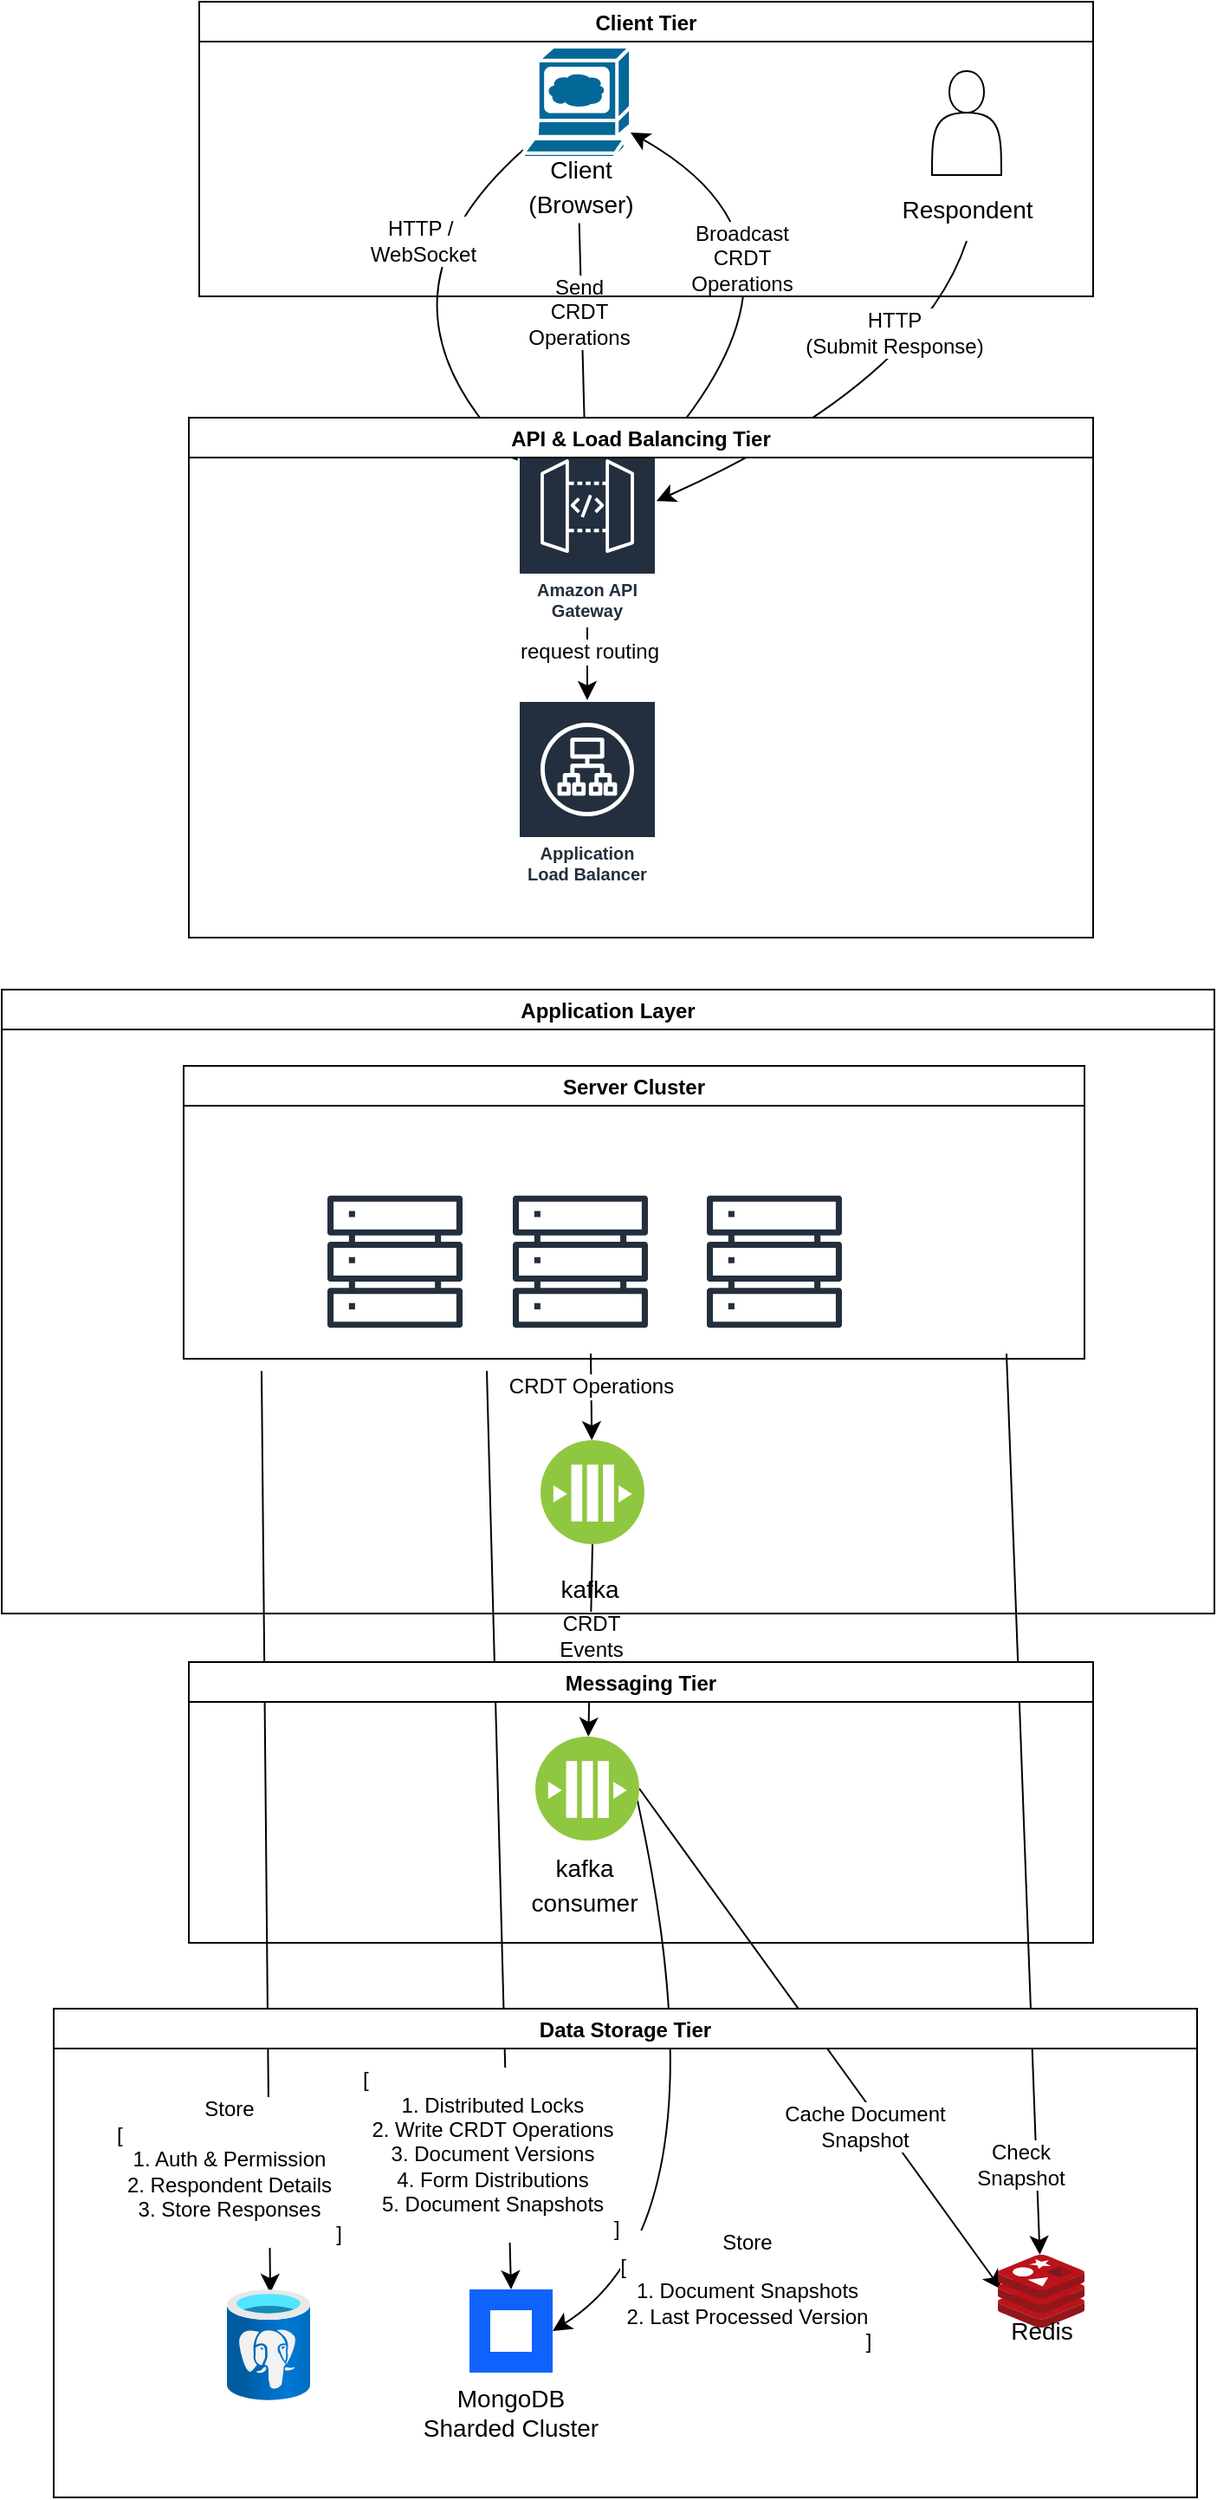 <mxfile version="26.2.12">
  <diagram name="Page-1" id="Bm3jg8khBJ46upWnwX4P">
    <mxGraphModel dx="2220" dy="1950" grid="1" gridSize="10" guides="1" tooltips="1" connect="1" arrows="1" fold="1" page="1" pageScale="1" pageWidth="850" pageHeight="1100" math="0" shadow="0">
      <root>
        <mxCell id="0" />
        <mxCell id="1" parent="0" />
        <mxCell id="uGQjyCQQ9CPFhTo40W40-126" value="" style="group" vertex="1" connectable="0" parent="1">
          <mxGeometry x="-190" y="-220" width="700" height="1440" as="geometry" />
        </mxCell>
        <mxCell id="uGQjyCQQ9CPFhTo40W40-38" value="" style="edgeStyle=none;orthogonalLoop=1;jettySize=auto;html=1;rounded=0;fontSize=12;startSize=8;endSize=8;curved=1;" edge="1" parent="uGQjyCQQ9CPFhTo40W40-126" source="uGQjyCQQ9CPFhTo40W40-1" target="uGQjyCQQ9CPFhTo40W40-3">
          <mxGeometry width="120" relative="1" as="geometry">
            <mxPoint x="505" y="180" as="sourcePoint" />
            <mxPoint x="625" y="180" as="targetPoint" />
            <Array as="points">
              <mxPoint x="206" y="170" />
            </Array>
          </mxGeometry>
        </mxCell>
        <mxCell id="uGQjyCQQ9CPFhTo40W40-41" value="HTTP /&amp;nbsp;&lt;br&gt;WebSocket" style="edgeLabel;html=1;align=center;verticalAlign=middle;resizable=0;points=[];fontSize=12;" vertex="1" connectable="0" parent="uGQjyCQQ9CPFhTo40W40-38">
          <mxGeometry x="-0.393" relative="1" as="geometry">
            <mxPoint as="offset" />
          </mxGeometry>
        </mxCell>
        <mxCell id="uGQjyCQQ9CPFhTo40W40-48" value="" style="edgeStyle=none;orthogonalLoop=1;jettySize=auto;html=1;rounded=0;fontSize=12;startSize=8;endSize=8;curved=1;exitX=0.492;exitY=0.935;exitDx=0;exitDy=0;exitPerimeter=0;" edge="1" parent="uGQjyCQQ9CPFhTo40W40-126" source="uGQjyCQQ9CPFhTo40W40-21" target="uGQjyCQQ9CPFhTo40W40-3">
          <mxGeometry width="120" relative="1" as="geometry">
            <mxPoint x="505" y="300" as="sourcePoint" />
            <mxPoint x="625" y="300" as="targetPoint" />
            <Array as="points" />
          </mxGeometry>
        </mxCell>
        <mxCell id="uGQjyCQQ9CPFhTo40W40-49" value="Send &lt;br&gt;CRDT &lt;br&gt;Operations" style="edgeLabel;html=1;align=center;verticalAlign=middle;resizable=0;points=[];fontSize=12;" vertex="1" connectable="0" parent="uGQjyCQQ9CPFhTo40W40-48">
          <mxGeometry x="-0.228" y="-2" relative="1" as="geometry">
            <mxPoint y="3" as="offset" />
          </mxGeometry>
        </mxCell>
        <mxCell id="uGQjyCQQ9CPFhTo40W40-50" value="" style="edgeStyle=none;orthogonalLoop=1;jettySize=auto;html=1;rounded=0;fontSize=12;startSize=8;endSize=8;curved=1;" edge="1" parent="uGQjyCQQ9CPFhTo40W40-126" source="uGQjyCQQ9CPFhTo40W40-3" target="uGQjyCQQ9CPFhTo40W40-1">
          <mxGeometry width="120" relative="1" as="geometry">
            <mxPoint x="505" y="300" as="sourcePoint" />
            <mxPoint x="625" y="300" as="targetPoint" />
            <Array as="points">
              <mxPoint x="483" y="143" />
            </Array>
          </mxGeometry>
        </mxCell>
        <mxCell id="uGQjyCQQ9CPFhTo40W40-51" value="Broadcast&lt;br&gt;CRDT&lt;br&gt;Operations" style="edgeLabel;html=1;align=center;verticalAlign=middle;resizable=0;points=[];fontSize=12;" vertex="1" connectable="0" parent="uGQjyCQQ9CPFhTo40W40-50">
          <mxGeometry x="0.376" y="31" relative="1" as="geometry">
            <mxPoint x="-1" as="offset" />
          </mxGeometry>
        </mxCell>
        <mxCell id="uGQjyCQQ9CPFhTo40W40-52" value="" style="edgeStyle=none;orthogonalLoop=1;jettySize=auto;html=1;rounded=0;fontSize=12;startSize=8;endSize=8;curved=1;exitX=0.5;exitY=1.133;exitDx=0;exitDy=0;exitPerimeter=0;" edge="1" parent="uGQjyCQQ9CPFhTo40W40-126" source="uGQjyCQQ9CPFhTo40W40-29" target="uGQjyCQQ9CPFhTo40W40-3">
          <mxGeometry width="120" relative="1" as="geometry">
            <mxPoint x="505" y="420" as="sourcePoint" />
            <mxPoint x="625" y="420" as="targetPoint" />
            <Array as="points">
              <mxPoint x="530" y="220" />
            </Array>
          </mxGeometry>
        </mxCell>
        <mxCell id="uGQjyCQQ9CPFhTo40W40-53" value="HTTP &lt;br&gt;(Submit Response)" style="edgeLabel;html=1;align=center;verticalAlign=middle;resizable=0;points=[];fontSize=12;" vertex="1" connectable="0" parent="uGQjyCQQ9CPFhTo40W40-52">
          <mxGeometry x="0.255" relative="1" as="geometry">
            <mxPoint x="51" y="-59" as="offset" />
          </mxGeometry>
        </mxCell>
        <mxCell id="uGQjyCQQ9CPFhTo40W40-78" value="" style="edgeStyle=none;orthogonalLoop=1;jettySize=auto;html=1;rounded=0;fontSize=12;startSize=8;endSize=8;curved=1;exitX=0.5;exitY=1;exitDx=0;exitDy=0;" edge="1" parent="uGQjyCQQ9CPFhTo40W40-126" source="uGQjyCQQ9CPFhTo40W40-14" target="uGQjyCQQ9CPFhTo40W40-74">
          <mxGeometry width="120" relative="1" as="geometry">
            <mxPoint x="220" y="810" as="sourcePoint" />
            <mxPoint x="461" y="899" as="targetPoint" />
            <Array as="points" />
          </mxGeometry>
        </mxCell>
        <mxCell id="uGQjyCQQ9CPFhTo40W40-79" value="CRDT&lt;br&gt;Events" style="edgeLabel;html=1;align=center;verticalAlign=middle;resizable=0;points=[];fontSize=12;" vertex="1" connectable="0" parent="uGQjyCQQ9CPFhTo40W40-78">
          <mxGeometry x="-0.053" relative="1" as="geometry">
            <mxPoint as="offset" />
          </mxGeometry>
        </mxCell>
        <mxCell id="uGQjyCQQ9CPFhTo40W40-109" style="edgeStyle=none;curved=1;rounded=0;orthogonalLoop=1;jettySize=auto;html=1;entryX=0.521;entryY=0.031;entryDx=0;entryDy=0;entryPerimeter=0;fontSize=12;startSize=8;endSize=8;" edge="1" parent="uGQjyCQQ9CPFhTo40W40-126" target="uGQjyCQQ9CPFhTo40W40-108">
          <mxGeometry relative="1" as="geometry">
            <mxPoint x="150" y="790" as="sourcePoint" />
          </mxGeometry>
        </mxCell>
        <mxCell id="uGQjyCQQ9CPFhTo40W40-110" value="Store&lt;br&gt;[&amp;nbsp; &amp;nbsp; &amp;nbsp; &amp;nbsp; &amp;nbsp; &amp;nbsp; &amp;nbsp; &amp;nbsp; &amp;nbsp; &amp;nbsp; &amp;nbsp; &amp;nbsp; &amp;nbsp; &amp;nbsp; &amp;nbsp; &amp;nbsp; &amp;nbsp; &amp;nbsp; &amp;nbsp;&amp;nbsp;&lt;br&gt;1. Auth &amp;amp; Permission&lt;br&gt;2. Respondent Details&lt;br&gt;3. Store Responses&lt;br&gt;&amp;nbsp; &amp;nbsp; &amp;nbsp; &amp;nbsp; &amp;nbsp; &amp;nbsp; &amp;nbsp; &amp;nbsp; &amp;nbsp; &amp;nbsp; &amp;nbsp; &amp;nbsp; &amp;nbsp; &amp;nbsp; &amp;nbsp; &amp;nbsp; &amp;nbsp; &amp;nbsp; &amp;nbsp; ]" style="edgeLabel;html=1;align=center;verticalAlign=middle;resizable=0;points=[];fontSize=12;" vertex="1" connectable="0" parent="uGQjyCQQ9CPFhTo40W40-109">
          <mxGeometry x="0.504" y="-1" relative="1" as="geometry">
            <mxPoint x="-22" y="62" as="offset" />
          </mxGeometry>
        </mxCell>
        <mxCell id="uGQjyCQQ9CPFhTo40W40-111" style="edgeStyle=none;curved=1;rounded=0;orthogonalLoop=1;jettySize=auto;html=1;entryX=0.5;entryY=0;entryDx=0;entryDy=0;fontSize=12;startSize=8;endSize=8;" edge="1" parent="uGQjyCQQ9CPFhTo40W40-126" target="uGQjyCQQ9CPFhTo40W40-16">
          <mxGeometry relative="1" as="geometry">
            <mxPoint x="280" y="790" as="sourcePoint" />
          </mxGeometry>
        </mxCell>
        <mxCell id="uGQjyCQQ9CPFhTo40W40-112" value="[&amp;nbsp; &amp;nbsp; &amp;nbsp; &amp;nbsp; &amp;nbsp; &amp;nbsp; &amp;nbsp; &amp;nbsp; &amp;nbsp; &amp;nbsp; &amp;nbsp; &amp;nbsp; &amp;nbsp; &amp;nbsp; &amp;nbsp; &amp;nbsp; &amp;nbsp; &amp;nbsp; &amp;nbsp; &amp;nbsp; &amp;nbsp; &amp;nbsp;&amp;nbsp;&lt;br&gt;1. Distributed Locks&lt;br&gt;2. Write CRDT Operations&lt;br&gt;3. Document Versions&lt;br&gt;4. Form Distributions&lt;br&gt;5. Document Snapshots&lt;br&gt;&amp;nbsp; &amp;nbsp; &amp;nbsp; &amp;nbsp; &amp;nbsp; &amp;nbsp; &amp;nbsp; &amp;nbsp; &amp;nbsp; &amp;nbsp; &amp;nbsp; &amp;nbsp; &amp;nbsp; &amp;nbsp; &amp;nbsp; &amp;nbsp; &amp;nbsp; &amp;nbsp; &amp;nbsp; &amp;nbsp; &amp;nbsp; &amp;nbsp;]" style="edgeLabel;html=1;align=center;verticalAlign=middle;resizable=0;points=[];fontSize=12;" vertex="1" connectable="0" parent="uGQjyCQQ9CPFhTo40W40-111">
          <mxGeometry x="0.438" y="-1" relative="1" as="geometry">
            <mxPoint x="-6" y="71" as="offset" />
          </mxGeometry>
        </mxCell>
        <mxCell id="uGQjyCQQ9CPFhTo40W40-113" style="edgeStyle=none;curved=1;rounded=0;orthogonalLoop=1;jettySize=auto;html=1;exitX=0.983;exitY=0.617;exitDx=0;exitDy=0;fontSize=12;startSize=8;endSize=8;entryX=1;entryY=0.5;entryDx=0;entryDy=0;exitPerimeter=0;" edge="1" parent="uGQjyCQQ9CPFhTo40W40-126" source="uGQjyCQQ9CPFhTo40W40-74" target="uGQjyCQQ9CPFhTo40W40-16">
          <mxGeometry relative="1" as="geometry">
            <mxPoint x="270" y="1350" as="targetPoint" />
            <Array as="points">
              <mxPoint x="420" y="1280" />
            </Array>
          </mxGeometry>
        </mxCell>
        <mxCell id="uGQjyCQQ9CPFhTo40W40-115" value="Store&lt;br&gt;[&amp;nbsp; &amp;nbsp; &amp;nbsp; &amp;nbsp; &amp;nbsp; &amp;nbsp; &amp;nbsp; &amp;nbsp; &amp;nbsp; &amp;nbsp; &amp;nbsp; &amp;nbsp; &amp;nbsp; &amp;nbsp; &amp;nbsp; &amp;nbsp; &amp;nbsp; &amp;nbsp; &amp;nbsp; &amp;nbsp; &amp;nbsp; &amp;nbsp;&lt;br&gt;1. Document Snapshots&lt;br&gt;2. Last Processed Version&lt;br&gt;&amp;nbsp; &amp;nbsp; &amp;nbsp; &amp;nbsp; &amp;nbsp; &amp;nbsp; &amp;nbsp; &amp;nbsp; &amp;nbsp; &amp;nbsp; &amp;nbsp; &amp;nbsp; &amp;nbsp; &amp;nbsp; &amp;nbsp; &amp;nbsp; &amp;nbsp; &amp;nbsp; &amp;nbsp; &amp;nbsp; &amp;nbsp; ]" style="edgeLabel;html=1;align=center;verticalAlign=middle;resizable=0;points=[];fontSize=12;" vertex="1" connectable="0" parent="uGQjyCQQ9CPFhTo40W40-113">
          <mxGeometry x="-0.231" y="-25" relative="1" as="geometry">
            <mxPoint x="57" y="139" as="offset" />
          </mxGeometry>
        </mxCell>
        <mxCell id="uGQjyCQQ9CPFhTo40W40-116" style="edgeStyle=none;curved=1;rounded=0;orthogonalLoop=1;jettySize=auto;html=1;exitX=1;exitY=0.5;exitDx=0;exitDy=0;entryX=0.04;entryY=0.476;entryDx=0;entryDy=0;entryPerimeter=0;fontSize=12;startSize=8;endSize=8;" edge="1" parent="uGQjyCQQ9CPFhTo40W40-126" source="uGQjyCQQ9CPFhTo40W40-74" target="uGQjyCQQ9CPFhTo40W40-18">
          <mxGeometry relative="1" as="geometry" />
        </mxCell>
        <mxCell id="uGQjyCQQ9CPFhTo40W40-117" value="Cache Document&lt;br&gt;Snapshot" style="edgeLabel;html=1;align=center;verticalAlign=middle;resizable=0;points=[];fontSize=12;" vertex="1" connectable="0" parent="uGQjyCQQ9CPFhTo40W40-116">
          <mxGeometry x="0.154" y="-2" relative="1" as="geometry">
            <mxPoint x="11" y="27" as="offset" />
          </mxGeometry>
        </mxCell>
        <mxCell id="uGQjyCQQ9CPFhTo40W40-118" style="edgeStyle=none;curved=1;rounded=0;orthogonalLoop=1;jettySize=auto;html=1;fontSize=12;startSize=8;endSize=8;" edge="1" parent="uGQjyCQQ9CPFhTo40W40-126" target="uGQjyCQQ9CPFhTo40W40-18">
          <mxGeometry relative="1" as="geometry">
            <mxPoint x="580" y="780" as="sourcePoint" />
          </mxGeometry>
        </mxCell>
        <mxCell id="uGQjyCQQ9CPFhTo40W40-119" value="Check&lt;br&gt;Snapshot" style="edgeLabel;html=1;align=center;verticalAlign=middle;resizable=0;points=[];fontSize=12;" vertex="1" connectable="0" parent="uGQjyCQQ9CPFhTo40W40-118">
          <mxGeometry x="0.542" y="-2" relative="1" as="geometry">
            <mxPoint x="-5" y="67" as="offset" />
          </mxGeometry>
        </mxCell>
        <mxCell id="uGQjyCQQ9CPFhTo40W40-121" value="" style="group" vertex="1" connectable="0" parent="uGQjyCQQ9CPFhTo40W40-126">
          <mxGeometry x="30" y="1158" width="660" height="282" as="geometry" />
        </mxCell>
        <mxCell id="uGQjyCQQ9CPFhTo40W40-16" value="MongoDB&#xa;Sharded Cluster" style="shape=rect;fillColor=#0F62FE;aspect=fixed;resizable=0;labelPosition=center;verticalLabelPosition=bottom;align=center;verticalAlign=top;strokeColor=none;fontSize=14;" vertex="1" parent="uGQjyCQQ9CPFhTo40W40-121">
          <mxGeometry x="240" y="162" width="48" height="48" as="geometry" />
        </mxCell>
        <mxCell id="uGQjyCQQ9CPFhTo40W40-17" value="" style="fillColor=#ffffff;strokeColor=none;dashed=0;outlineConnect=0;html=1;labelPosition=center;verticalLabelPosition=bottom;verticalAlign=top;part=1;movable=0;resizable=0;rotatable=0;shape=mxgraph.ibm_cloud.database--mongodb" vertex="1" parent="uGQjyCQQ9CPFhTo40W40-16">
          <mxGeometry width="24" height="24" relative="1" as="geometry">
            <mxPoint x="12" y="12" as="offset" />
          </mxGeometry>
        </mxCell>
        <mxCell id="uGQjyCQQ9CPFhTo40W40-102" value="" style="group" vertex="1" connectable="0" parent="uGQjyCQQ9CPFhTo40W40-121">
          <mxGeometry x="540" y="142" width="60" height="58" as="geometry" />
        </mxCell>
        <mxCell id="uGQjyCQQ9CPFhTo40W40-18" value="" style="image;sketch=0;aspect=fixed;html=1;points=[];align=center;fontSize=12;image=img/lib/mscae/Cache_Redis_Product.svg;" vertex="1" parent="uGQjyCQQ9CPFhTo40W40-102">
          <mxGeometry x="5" width="50" height="42" as="geometry" />
        </mxCell>
        <mxCell id="uGQjyCQQ9CPFhTo40W40-94" value="&lt;font style=&quot;font-size: 14px;&quot;&gt;Redis&lt;/font&gt;" style="text;html=1;align=center;verticalAlign=middle;resizable=0;points=[];autosize=1;strokeColor=none;fillColor=none;fontSize=16;" vertex="1" parent="uGQjyCQQ9CPFhTo40W40-102">
          <mxGeometry y="28" width="60" height="30" as="geometry" />
        </mxCell>
        <mxCell id="uGQjyCQQ9CPFhTo40W40-108" value="" style="image;aspect=fixed;html=1;points=[];align=center;fontSize=12;image=img/lib/azure2/databases/Azure_Database_PostgreSQL_Server.svg;" vertex="1" parent="uGQjyCQQ9CPFhTo40W40-121">
          <mxGeometry x="100" y="162" width="48" height="64" as="geometry" />
        </mxCell>
        <mxCell id="uGQjyCQQ9CPFhTo40W40-114" style="edgeStyle=none;curved=1;rounded=0;orthogonalLoop=1;jettySize=auto;html=1;entryX=1;entryY=0.5;entryDx=0;entryDy=0;fontSize=12;startSize=8;endSize=8;" edge="1" parent="uGQjyCQQ9CPFhTo40W40-121" source="uGQjyCQQ9CPFhTo40W40-16" target="uGQjyCQQ9CPFhTo40W40-16">
          <mxGeometry relative="1" as="geometry" />
        </mxCell>
        <mxCell id="uGQjyCQQ9CPFhTo40W40-120" value="Data Storage Tier" style="swimlane;startSize=23;" vertex="1" parent="uGQjyCQQ9CPFhTo40W40-121">
          <mxGeometry width="660" height="282" as="geometry" />
        </mxCell>
        <mxCell id="uGQjyCQQ9CPFhTo40W40-122" value="" style="group" vertex="1" connectable="0" parent="uGQjyCQQ9CPFhTo40W40-126">
          <mxGeometry x="108" y="958" width="522" height="162" as="geometry" />
        </mxCell>
        <mxCell id="uGQjyCQQ9CPFhTo40W40-73" value="" style="group" vertex="1" connectable="0" parent="uGQjyCQQ9CPFhTo40W40-122">
          <mxGeometry x="193" y="43" width="81" height="110" as="geometry" />
        </mxCell>
        <mxCell id="uGQjyCQQ9CPFhTo40W40-74" value="" style="image;aspect=fixed;perimeter=ellipsePerimeter;html=1;align=center;shadow=0;dashed=0;fontColor=#4277BB;labelBackgroundColor=default;fontSize=12;spacingTop=3;image=img/lib/ibm/blockchain/message_bus.svg;" vertex="1" parent="uGQjyCQQ9CPFhTo40W40-73">
          <mxGeometry x="7" width="60" height="60" as="geometry" />
        </mxCell>
        <mxCell id="uGQjyCQQ9CPFhTo40W40-75" value="&lt;font style=&quot;font-size: 14px;&quot;&gt;kafka&lt;br&gt;consumer&lt;/font&gt;" style="text;html=1;align=center;verticalAlign=middle;resizable=0;points=[];autosize=1;strokeColor=none;fillColor=none;fontSize=16;" vertex="1" parent="uGQjyCQQ9CPFhTo40W40-73">
          <mxGeometry x="-5" y="60" width="80" height="50" as="geometry" />
        </mxCell>
        <mxCell id="uGQjyCQQ9CPFhTo40W40-106" value="Messaging Tier" style="swimlane;" vertex="1" parent="uGQjyCQQ9CPFhTo40W40-122">
          <mxGeometry width="522" height="162" as="geometry" />
        </mxCell>
        <mxCell id="uGQjyCQQ9CPFhTo40W40-123" value="" style="group" vertex="1" connectable="0" parent="uGQjyCQQ9CPFhTo40W40-126">
          <mxGeometry y="570" width="700" height="360" as="geometry" />
        </mxCell>
        <mxCell id="uGQjyCQQ9CPFhTo40W40-20" value="" style="group" vertex="1" connectable="0" parent="uGQjyCQQ9CPFhTo40W40-123">
          <mxGeometry x="136" y="60" width="490" height="169" as="geometry" />
        </mxCell>
        <mxCell id="uGQjyCQQ9CPFhTo40W40-10" value="" style="sketch=0;outlineConnect=0;fontColor=#232F3E;gradientColor=none;fillColor=#232F3D;strokeColor=none;dashed=0;verticalLabelPosition=bottom;verticalAlign=top;align=center;html=1;fontSize=12;fontStyle=0;aspect=fixed;pointerEvents=1;shape=mxgraph.aws4.servers;" vertex="1" parent="uGQjyCQQ9CPFhTo40W40-20">
          <mxGeometry x="52" y="58" width="78" height="78" as="geometry" />
        </mxCell>
        <mxCell id="uGQjyCQQ9CPFhTo40W40-11" value="" style="sketch=0;outlineConnect=0;fontColor=#232F3E;gradientColor=none;fillColor=#232F3D;strokeColor=none;dashed=0;verticalLabelPosition=bottom;verticalAlign=top;align=center;html=1;fontSize=12;fontStyle=0;aspect=fixed;pointerEvents=1;shape=mxgraph.aws4.servers;" vertex="1" parent="uGQjyCQQ9CPFhTo40W40-20">
          <mxGeometry x="159" y="58" width="78" height="78" as="geometry" />
        </mxCell>
        <mxCell id="uGQjyCQQ9CPFhTo40W40-12" value="" style="sketch=0;outlineConnect=0;fontColor=#232F3E;gradientColor=none;fillColor=#232F3D;strokeColor=none;dashed=0;verticalLabelPosition=bottom;verticalAlign=top;align=center;html=1;fontSize=12;fontStyle=0;aspect=fixed;pointerEvents=1;shape=mxgraph.aws4.servers;" vertex="1" parent="uGQjyCQQ9CPFhTo40W40-20">
          <mxGeometry x="271" y="58" width="78" height="78" as="geometry" />
        </mxCell>
        <mxCell id="uGQjyCQQ9CPFhTo40W40-19" value="Server Cluster" style="swimlane;" vertex="1" parent="uGQjyCQQ9CPFhTo40W40-20">
          <mxGeometry x="-31" y="-16" width="520" height="169" as="geometry" />
        </mxCell>
        <mxCell id="uGQjyCQQ9CPFhTo40W40-103" value="Application Layer" style="swimlane;" vertex="1" parent="uGQjyCQQ9CPFhTo40W40-123">
          <mxGeometry width="700" height="360" as="geometry" />
        </mxCell>
        <mxCell id="uGQjyCQQ9CPFhTo40W40-72" value="" style="group" vertex="1" connectable="0" parent="uGQjyCQQ9CPFhTo40W40-103">
          <mxGeometry x="304" y="260" width="70" height="100" as="geometry" />
        </mxCell>
        <mxCell id="uGQjyCQQ9CPFhTo40W40-14" value="" style="image;aspect=fixed;perimeter=ellipsePerimeter;html=1;align=center;shadow=0;dashed=0;fontColor=#4277BB;labelBackgroundColor=default;fontSize=12;spacingTop=3;image=img/lib/ibm/blockchain/message_bus.svg;" vertex="1" parent="uGQjyCQQ9CPFhTo40W40-72">
          <mxGeometry x="7" width="60" height="60" as="geometry" />
        </mxCell>
        <mxCell id="uGQjyCQQ9CPFhTo40W40-71" value="&lt;font style=&quot;font-size: 14px;&quot;&gt;kafka&lt;/font&gt;" style="text;html=1;align=center;verticalAlign=middle;resizable=0;points=[];autosize=1;strokeColor=none;fillColor=none;fontSize=16;" vertex="1" parent="uGQjyCQQ9CPFhTo40W40-72">
          <mxGeometry x="5" y="70" width="60" height="30" as="geometry" />
        </mxCell>
        <mxCell id="uGQjyCQQ9CPFhTo40W40-104" value="" style="edgeStyle=none;orthogonalLoop=1;jettySize=auto;html=1;rounded=0;fontSize=12;startSize=8;endSize=8;curved=1;" edge="1" parent="uGQjyCQQ9CPFhTo40W40-123" target="uGQjyCQQ9CPFhTo40W40-14">
          <mxGeometry width="120" relative="1" as="geometry">
            <mxPoint x="340" y="210" as="sourcePoint" />
            <mxPoint x="660" y="200" as="targetPoint" />
            <Array as="points" />
          </mxGeometry>
        </mxCell>
        <mxCell id="uGQjyCQQ9CPFhTo40W40-105" value="CRDT Operations" style="edgeLabel;html=1;align=center;verticalAlign=middle;resizable=0;points=[];fontSize=12;" vertex="1" connectable="0" parent="uGQjyCQQ9CPFhTo40W40-104">
          <mxGeometry x="-0.269" relative="1" as="geometry">
            <mxPoint as="offset" />
          </mxGeometry>
        </mxCell>
        <mxCell id="uGQjyCQQ9CPFhTo40W40-124" value="" style="group" vertex="1" connectable="0" parent="uGQjyCQQ9CPFhTo40W40-126">
          <mxGeometry x="108" y="240" width="522" height="300" as="geometry" />
        </mxCell>
        <mxCell id="uGQjyCQQ9CPFhTo40W40-3" value="Amazon API Gateway" style="sketch=0;outlineConnect=0;fontColor=#232F3E;gradientColor=none;strokeColor=#ffffff;fillColor=#232F3E;dashed=0;verticalLabelPosition=middle;verticalAlign=bottom;align=center;html=1;whiteSpace=wrap;fontSize=10;fontStyle=1;spacing=3;shape=mxgraph.aws4.productIcon;prIcon=mxgraph.aws4.api_gateway;" vertex="1" parent="uGQjyCQQ9CPFhTo40W40-124">
          <mxGeometry x="190" y="11" width="80" height="110" as="geometry" />
        </mxCell>
        <mxCell id="uGQjyCQQ9CPFhTo40W40-7" value="Application Load Balancer" style="sketch=0;outlineConnect=0;fontColor=#232F3E;gradientColor=none;strokeColor=#ffffff;fillColor=#232F3E;dashed=0;verticalLabelPosition=middle;verticalAlign=bottom;align=center;html=1;whiteSpace=wrap;fontSize=10;fontStyle=1;spacing=3;shape=mxgraph.aws4.productIcon;prIcon=mxgraph.aws4.application_load_balancer;" vertex="1" parent="uGQjyCQQ9CPFhTo40W40-124">
          <mxGeometry x="190" y="163" width="80" height="110" as="geometry" />
        </mxCell>
        <mxCell id="uGQjyCQQ9CPFhTo40W40-44" value="" style="edgeStyle=none;orthogonalLoop=1;jettySize=auto;html=1;rounded=0;fontSize=12;startSize=8;endSize=8;curved=1;" edge="1" parent="uGQjyCQQ9CPFhTo40W40-124" source="uGQjyCQQ9CPFhTo40W40-3" target="uGQjyCQQ9CPFhTo40W40-7">
          <mxGeometry width="120" relative="1" as="geometry">
            <mxPoint x="397" y="60" as="sourcePoint" />
            <mxPoint x="517" y="60" as="targetPoint" />
            <Array as="points" />
          </mxGeometry>
        </mxCell>
        <mxCell id="uGQjyCQQ9CPFhTo40W40-45" value="request routing" style="edgeLabel;html=1;align=center;verticalAlign=middle;resizable=0;points=[];fontSize=12;" vertex="1" connectable="0" parent="uGQjyCQQ9CPFhTo40W40-44">
          <mxGeometry x="-0.333" y="1" relative="1" as="geometry">
            <mxPoint as="offset" />
          </mxGeometry>
        </mxCell>
        <mxCell id="uGQjyCQQ9CPFhTo40W40-101" value="API &amp; Load Balancing Tier" style="swimlane;" vertex="1" parent="uGQjyCQQ9CPFhTo40W40-124">
          <mxGeometry width="522" height="300" as="geometry" />
        </mxCell>
        <mxCell id="uGQjyCQQ9CPFhTo40W40-125" value="" style="group" vertex="1" connectable="0" parent="uGQjyCQQ9CPFhTo40W40-126">
          <mxGeometry x="114" width="516" height="170" as="geometry" />
        </mxCell>
        <mxCell id="uGQjyCQQ9CPFhTo40W40-22" value="" style="group" vertex="1" connectable="0" parent="uGQjyCQQ9CPFhTo40W40-125">
          <mxGeometry x="187" y="26" width="73" height="105" as="geometry" />
        </mxCell>
        <mxCell id="uGQjyCQQ9CPFhTo40W40-1" value="" style="shape=mxgraph.cisco.computers_and_peripherals.web_browser;html=1;pointerEvents=1;dashed=0;fillColor=#036897;strokeColor=#ffffff;strokeWidth=2;verticalLabelPosition=bottom;verticalAlign=top;align=center;outlineConnect=0;" vertex="1" parent="uGQjyCQQ9CPFhTo40W40-22">
          <mxGeometry width="62" height="64" as="geometry" />
        </mxCell>
        <mxCell id="uGQjyCQQ9CPFhTo40W40-21" value="&lt;font style=&quot;font-size: 14px;&quot;&gt;Client &lt;br&gt;(Browser)&lt;/font&gt;" style="text;html=1;align=center;verticalAlign=middle;resizable=0;points=[];autosize=1;strokeColor=none;fillColor=none;fontSize=16;" vertex="1" parent="uGQjyCQQ9CPFhTo40W40-22">
          <mxGeometry x="-7" y="55" width="80" height="50" as="geometry" />
        </mxCell>
        <mxCell id="uGQjyCQQ9CPFhTo40W40-30" value="" style="group" vertex="1" connectable="0" parent="uGQjyCQQ9CPFhTo40W40-125">
          <mxGeometry x="391" y="40" width="104" height="94" as="geometry" />
        </mxCell>
        <mxCell id="uGQjyCQQ9CPFhTo40W40-2" value="" style="shape=actor;whiteSpace=wrap;html=1;" vertex="1" parent="uGQjyCQQ9CPFhTo40W40-30">
          <mxGeometry x="32" width="40" height="60" as="geometry" />
        </mxCell>
        <mxCell id="uGQjyCQQ9CPFhTo40W40-29" value="&lt;font style=&quot;font-size: 14px;&quot;&gt;Respondent&lt;/font&gt;" style="text;html=1;align=center;verticalAlign=middle;resizable=0;points=[];autosize=1;strokeColor=none;fillColor=none;fontSize=16;" vertex="1" parent="uGQjyCQQ9CPFhTo40W40-30">
          <mxGeometry x="2" y="64" width="100" height="30" as="geometry" />
        </mxCell>
        <mxCell id="uGQjyCQQ9CPFhTo40W40-100" value="Client Tier" style="swimlane;" vertex="1" parent="uGQjyCQQ9CPFhTo40W40-125">
          <mxGeometry width="516" height="170" as="geometry" />
        </mxCell>
      </root>
    </mxGraphModel>
  </diagram>
</mxfile>
